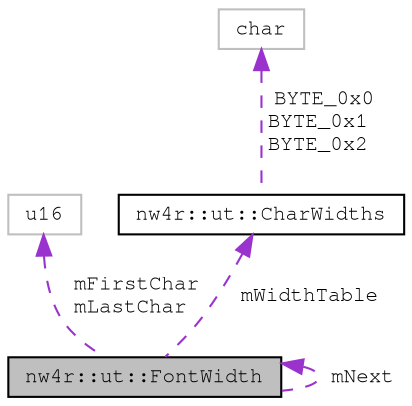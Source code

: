 digraph "nw4r::ut::FontWidth"
{
 // LATEX_PDF_SIZE
  edge [fontname="FreeMono",fontsize="10",labelfontname="FreeMono",labelfontsize="10"];
  node [fontname="FreeMono",fontsize="10",shape=record];
  Node1 [label="nw4r::ut::FontWidth",height=0.2,width=0.4,color="black", fillcolor="grey75", style="filled", fontcolor="black",tooltip=" "];
  Node2 -> Node1 [dir="back",color="darkorchid3",fontsize="10",style="dashed",label=" mFirstChar\nmLastChar" ,fontname="FreeMono"];
  Node2 [label="u16",height=0.2,width=0.4,color="grey75", fillcolor="white", style="filled",tooltip=" "];
  Node1 -> Node1 [dir="back",color="darkorchid3",fontsize="10",style="dashed",label=" mNext" ,fontname="FreeMono"];
  Node3 -> Node1 [dir="back",color="darkorchid3",fontsize="10",style="dashed",label=" mWidthTable" ,fontname="FreeMono"];
  Node3 [label="nw4r::ut::CharWidths",height=0.2,width=0.4,color="black", fillcolor="white", style="filled",URL="$structnw4r_1_1ut_1_1_char_widths.html",tooltip=" "];
  Node4 -> Node3 [dir="back",color="darkorchid3",fontsize="10",style="dashed",label=" BYTE_0x0\nBYTE_0x1\nBYTE_0x2" ,fontname="FreeMono"];
  Node4 [label="char",height=0.2,width=0.4,color="grey75", fillcolor="white", style="filled",tooltip=" "];
}
